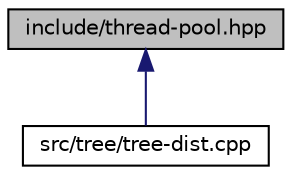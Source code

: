 digraph "include/thread-pool.hpp"
{
 // LATEX_PDF_SIZE
  edge [fontname="Helvetica",fontsize="10",labelfontname="Helvetica",labelfontsize="10"];
  node [fontname="Helvetica",fontsize="10",shape=record];
  Node1 [label="include/thread-pool.hpp",height=0.2,width=0.4,color="black", fillcolor="grey75", style="filled", fontcolor="black",tooltip="The thread pool class."];
  Node1 -> Node2 [dir="back",color="midnightblue",fontsize="10",style="solid",fontname="Helvetica"];
  Node2 [label="src/tree/tree-dist.cpp",height=0.2,width=0.4,color="black", fillcolor="white", style="filled",URL="$tree-dist_8cpp.html",tooltip=" "];
}
